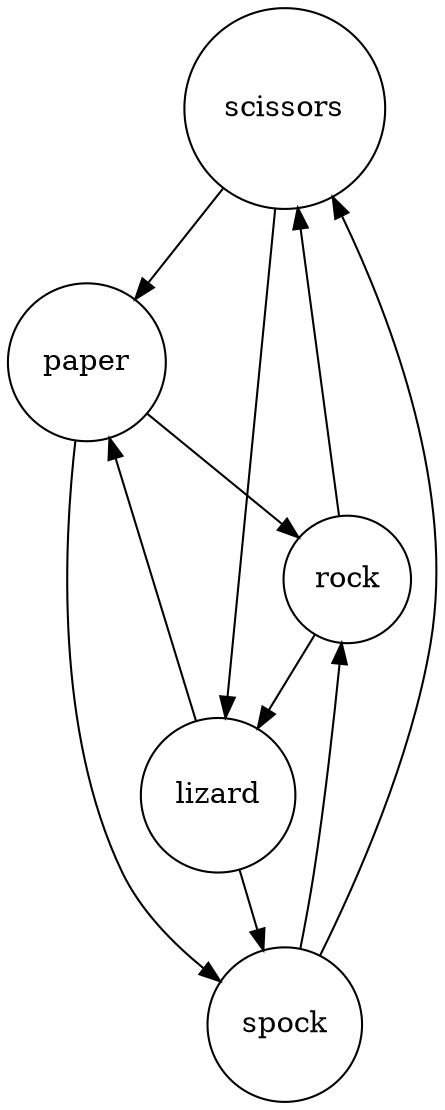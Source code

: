 digraph rpsls {
    node [shape=circle]; scissors;
    node [shape=circle]; paper;
    node [shape=circle]; rock;
    node [shape=circle]; lizard;
    node [shape=circle]; spock;

    scissors -> paper;
    paper -> rock;
    rock -> lizard;
    lizard -> spock;
    spock -> scissors;
    scissors -> lizard;
    lizard -> paper;
    paper -> spock;
    spock -> rock;
    rock -> scissors;
}
